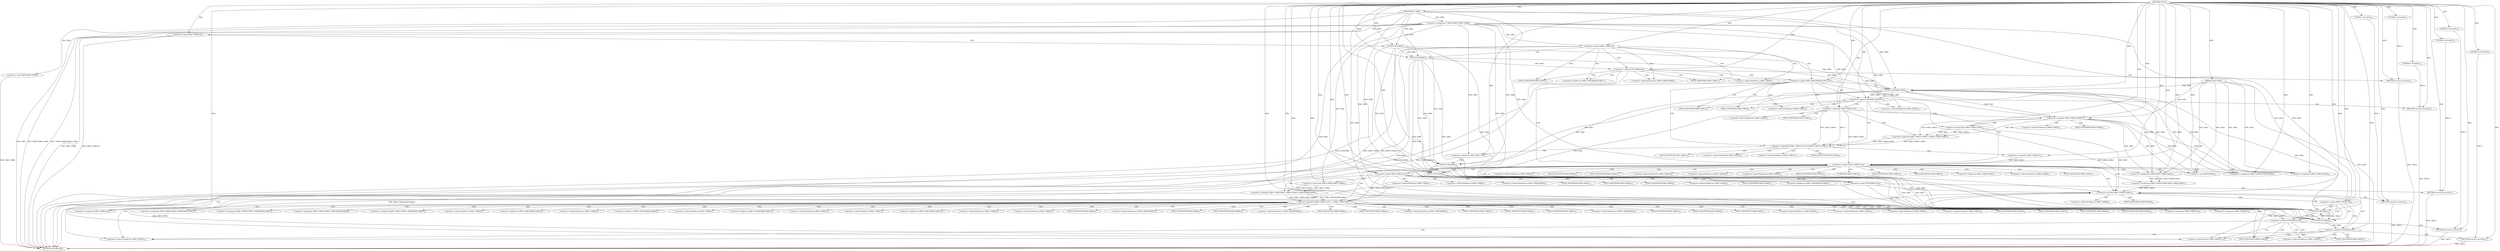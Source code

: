 digraph "FUN1" {  
"8" [label = <(METHOD,FUN1)<SUB>1</SUB>> ]
"256" [label = <(METHOD_RETURN,ANY)<SUB>1</SUB>> ]
"9" [label = <(PARAM,VAR1* VAR2)<SUB>1</SUB>> ]
"10" [label = <(PARAM,uint16 VAR3)<SUB>1</SUB>> ]
"13" [label = <(&lt;operator&gt;.assignment,* VAR5=(VAR4*)VAR2-&gt;VAR6)<SUB>3</SUB>> ]
"254" [label = <(RETURN,return(1);,return(1);)<SUB>62</SUB>> ]
"22" [label = <(&lt;operator&gt;.equals,VAR5-&gt;VAR8==0)<SUB>5</SUB>> ]
"31" [label = <(&lt;operator&gt;.equals,VAR5-&gt;VAR9==0)<SUB>7</SUB>> ]
"46" [label = <(&lt;operator&gt;.equals,VAR5-&gt;VAR10[VAR3].VAR11==0)<SUB>12</SUB>> ]
"66" [label = <(&lt;operator&gt;.logicalAnd,(VAR5-&gt;VAR14!=0) &amp;&amp; ((VAR5-&gt;VAR15!=VAR3) || (VA...)<SUB>21</SUB>> ]
"99" [label = <(&lt;operator&gt;.equals,VAR5-&gt;VAR14==0)<SUB>27</SUB>> ]
"219" [label = <(&lt;operator&gt;.lessThan,VAR5-&gt;VAR16&lt;VAR7)<SUB>46</SUB>> ]
"255" [label = <(LITERAL,1,return(1);)<SUB>62</SUB>> ]
"15" [label = <(&lt;operator&gt;.cast,(VAR4*)VAR2-&gt;VAR6)<SUB>3</SUB>> ]
"28" [label = <(FUN2,FUN2(VAR2))<SUB>6</SUB>> ]
"93" [label = <(&lt;operator&gt;.assignment,VAR5-&gt;VAR14=0)<SUB>25</SUB>> ]
"105" [label = <(&lt;operator&gt;.assignment,VAR5-&gt;VAR18=(VAR19)VAR3)<SUB>29</SUB>> ]
"112" [label = <(&lt;operator&gt;.assignment,VAR5-&gt;VAR15=VAR3)<SUB>30</SUB>> ]
"117" [label = <(&lt;operator&gt;.assignment,VAR5-&gt;VAR16=VAR3*VAR2-&gt;VAR20.VAR21)<SUB>31</SUB>> ]
"250" [label = <(&lt;operator&gt;.postIncrement,VAR5-&gt;VAR16++)<SUB>58</SUB>> ]
"38" [label = <(&lt;operator&gt;.equals,FUN3(VAR2)==0)<SUB>9</SUB>> ]
"57" [label = <(&lt;operator&gt;.equals,FUN4(VAR2,VAR3)==0)<SUB>14</SUB>> ]
"67" [label = <(&lt;operator&gt;.notEquals,VAR5-&gt;VAR14!=0)<SUB>21</SUB>> ]
"72" [label = <(&lt;operator&gt;.logicalOr,(VAR5-&gt;VAR15!=VAR3) || (VAR5-&gt;VAR16&gt;VAR7))<SUB>21</SUB>> ]
"85" [label = <(&lt;operator&gt;.notEquals,VAR5-&gt;VAR17!=0)<SUB>23</SUB>> ]
"129" [label = <(&lt;operator&gt;.logicalOr,(VAR5-&gt;VAR22==0) ||
		    (VAR5-&gt;VAR23-VAR5-&gt;VA...)<SUB>32</SUB>> ]
"211" [label = <(&lt;operator&gt;.equals,FUN7(VAR2)==0)<SUB>43</SUB>> ]
"226" [label = <(&lt;operator&gt;.equals,VAR5-&gt;VAR29==0)<SUB>48</SUB>> ]
"43" [label = <(RETURN,return(0);,return(0);)<SUB>10</SUB>> ]
"63" [label = <(RETURN,return(0);,return(0);)<SUB>15</SUB>> ]
"73" [label = <(&lt;operator&gt;.notEquals,VAR5-&gt;VAR15!=VAR3)<SUB>21</SUB>> ]
"78" [label = <(&lt;operator&gt;.greaterThan,VAR5-&gt;VAR16&gt;VAR7)<SUB>21</SUB>> ]
"91" [label = <(FUN6,FUN6(VAR2))<SUB>24</SUB>> ]
"109" [label = <(&lt;operator&gt;.cast,(VAR19)VAR3)<SUB>29</SUB>> ]
"121" [label = <(&lt;operator&gt;.multiplication,VAR3*VAR2-&gt;VAR20.VAR21)<SUB>31</SUB>> ]
"151" [label = <(&lt;operator&gt;.assignment,VAR5-&gt;VAR25=VAR5-&gt;VAR10[VAR3].VAR25)<SUB>35</SUB>> ]
"162" [label = <(&lt;operator&gt;.assignment,VAR5-&gt;VAR26=VAR5-&gt;VAR10[VAR3].VAR26)<SUB>36</SUB>> ]
"173" [label = <(&lt;operator&gt;.assignment,VAR5-&gt;VAR23=VAR5-&gt;VAR10[VAR3].VAR23)<SUB>37</SUB>> ]
"184" [label = <(&lt;operator&gt;.assignment,VAR5-&gt;VAR22=0)<SUB>38</SUB>> ]
"189" [label = <(&lt;operator&gt;.assignment,VAR5-&gt;VAR27=VAR5-&gt;VAR10[VAR3].VAR27)<SUB>39</SUB>> ]
"200" [label = <(&lt;operator&gt;.assignment,VAR5-&gt;VAR24=0)<SUB>40</SUB>> ]
"205" [label = <(&lt;operator&gt;.assignment,VAR5-&gt;VAR28=0)<SUB>41</SUB>> ]
"216" [label = <(RETURN,return(0);,return(0);)<SUB>44</SUB>> ]
"39" [label = <(FUN3,FUN3(VAR2))<SUB>9</SUB>> ]
"44" [label = <(LITERAL,0,return(0);)<SUB>10</SUB>> ]
"58" [label = <(FUN4,FUN4(VAR2,VAR3))<SUB>14</SUB>> ]
"64" [label = <(LITERAL,0,return(0);)<SUB>15</SUB>> ]
"130" [label = <(&lt;operator&gt;.equals,VAR5-&gt;VAR22==0)<SUB>32</SUB>> ]
"135" [label = <(&lt;operator&gt;.notEquals,VAR5-&gt;VAR23-VAR5-&gt;VAR24!=VAR5-&gt;VAR10[VAR3].VAR23)<SUB>33</SUB>> ]
"212" [label = <(FUN7,FUN7(VAR2))<SUB>43</SUB>> ]
"217" [label = <(LITERAL,0,return(0);)<SUB>44</SUB>> ]
"233" [label = <(&lt;operator&gt;.equals,FUN8(VAR2)==0)<SUB>50</SUB>> ]
"136" [label = <(&lt;operator&gt;.subtraction,VAR5-&gt;VAR23-VAR5-&gt;VAR24)<SUB>33</SUB>> ]
"238" [label = <(RETURN,return(0);,return(0);)<SUB>51</SUB>> ]
"243" [label = <(&lt;operator&gt;.equals,FUN9(VAR2)==0)<SUB>55</SUB>> ]
"234" [label = <(FUN8,FUN8(VAR2))<SUB>50</SUB>> ]
"239" [label = <(LITERAL,0,return(0);)<SUB>51</SUB>> ]
"248" [label = <(RETURN,return(0);,return(0);)<SUB>56</SUB>> ]
"244" [label = <(FUN9,FUN9(VAR2))<SUB>55</SUB>> ]
"249" [label = <(LITERAL,0,return(0);)<SUB>56</SUB>> ]
"47" [label = <(&lt;operator&gt;.fieldAccess,VAR5-&gt;VAR10[VAR3].VAR11)<SUB>12</SUB>> ]
"100" [label = <(&lt;operator&gt;.indirectFieldAccess,VAR5-&gt;VAR14)<SUB>27</SUB>> ]
"220" [label = <(&lt;operator&gt;.indirectFieldAccess,VAR5-&gt;VAR16)<SUB>46</SUB>> ]
"48" [label = <(&lt;operator&gt;.indirectIndexAccess,VAR5-&gt;VAR10[VAR3])<SUB>12</SUB>> ]
"53" [label = <(FIELD_IDENTIFIER,VAR11,VAR11)<SUB>12</SUB>> ]
"68" [label = <(&lt;operator&gt;.indirectFieldAccess,VAR5-&gt;VAR14)<SUB>21</SUB>> ]
"94" [label = <(&lt;operator&gt;.indirectFieldAccess,VAR5-&gt;VAR14)<SUB>25</SUB>> ]
"102" [label = <(FIELD_IDENTIFIER,VAR14,VAR14)<SUB>27</SUB>> ]
"106" [label = <(&lt;operator&gt;.indirectFieldAccess,VAR5-&gt;VAR18)<SUB>29</SUB>> ]
"113" [label = <(&lt;operator&gt;.indirectFieldAccess,VAR5-&gt;VAR15)<SUB>30</SUB>> ]
"118" [label = <(&lt;operator&gt;.indirectFieldAccess,VAR5-&gt;VAR16)<SUB>31</SUB>> ]
"222" [label = <(FIELD_IDENTIFIER,VAR16,VAR16)<SUB>46</SUB>> ]
"251" [label = <(&lt;operator&gt;.indirectFieldAccess,VAR5-&gt;VAR16)<SUB>58</SUB>> ]
"49" [label = <(&lt;operator&gt;.indirectFieldAccess,VAR5-&gt;VAR10)<SUB>12</SUB>> ]
"70" [label = <(FIELD_IDENTIFIER,VAR14,VAR14)<SUB>21</SUB>> ]
"74" [label = <(&lt;operator&gt;.indirectFieldAccess,VAR5-&gt;VAR15)<SUB>21</SUB>> ]
"79" [label = <(&lt;operator&gt;.indirectFieldAccess,VAR5-&gt;VAR16)<SUB>21</SUB>> ]
"86" [label = <(&lt;operator&gt;.indirectFieldAccess,VAR5-&gt;VAR17)<SUB>23</SUB>> ]
"96" [label = <(FIELD_IDENTIFIER,VAR14,VAR14)<SUB>25</SUB>> ]
"108" [label = <(FIELD_IDENTIFIER,VAR18,VAR18)<SUB>29</SUB>> ]
"110" [label = <(UNKNOWN,VAR19,VAR19)<SUB>29</SUB>> ]
"115" [label = <(FIELD_IDENTIFIER,VAR15,VAR15)<SUB>30</SUB>> ]
"120" [label = <(FIELD_IDENTIFIER,VAR16,VAR16)<SUB>31</SUB>> ]
"123" [label = <(&lt;operator&gt;.fieldAccess,VAR2-&gt;VAR20.VAR21)<SUB>31</SUB>> ]
"227" [label = <(&lt;operator&gt;.indirectFieldAccess,VAR5-&gt;VAR29)<SUB>48</SUB>> ]
"253" [label = <(FIELD_IDENTIFIER,VAR16,VAR16)<SUB>58</SUB>> ]
"51" [label = <(FIELD_IDENTIFIER,VAR10,VAR10)<SUB>12</SUB>> ]
"76" [label = <(FIELD_IDENTIFIER,VAR15,VAR15)<SUB>21</SUB>> ]
"81" [label = <(FIELD_IDENTIFIER,VAR16,VAR16)<SUB>21</SUB>> ]
"88" [label = <(FIELD_IDENTIFIER,VAR17,VAR17)<SUB>23</SUB>> ]
"124" [label = <(&lt;operator&gt;.indirectFieldAccess,VAR2-&gt;VAR20)<SUB>31</SUB>> ]
"127" [label = <(FIELD_IDENTIFIER,VAR21,VAR21)<SUB>31</SUB>> ]
"131" [label = <(&lt;operator&gt;.indirectFieldAccess,VAR5-&gt;VAR22)<SUB>32</SUB>> ]
"143" [label = <(&lt;operator&gt;.fieldAccess,VAR5-&gt;VAR10[VAR3].VAR23)<SUB>33</SUB>> ]
"152" [label = <(&lt;operator&gt;.indirectFieldAccess,VAR5-&gt;VAR25)<SUB>35</SUB>> ]
"155" [label = <(&lt;operator&gt;.fieldAccess,VAR5-&gt;VAR10[VAR3].VAR25)<SUB>35</SUB>> ]
"163" [label = <(&lt;operator&gt;.indirectFieldAccess,VAR5-&gt;VAR26)<SUB>36</SUB>> ]
"166" [label = <(&lt;operator&gt;.fieldAccess,VAR5-&gt;VAR10[VAR3].VAR26)<SUB>36</SUB>> ]
"174" [label = <(&lt;operator&gt;.indirectFieldAccess,VAR5-&gt;VAR23)<SUB>37</SUB>> ]
"177" [label = <(&lt;operator&gt;.fieldAccess,VAR5-&gt;VAR10[VAR3].VAR23)<SUB>37</SUB>> ]
"185" [label = <(&lt;operator&gt;.indirectFieldAccess,VAR5-&gt;VAR22)<SUB>38</SUB>> ]
"190" [label = <(&lt;operator&gt;.indirectFieldAccess,VAR5-&gt;VAR27)<SUB>39</SUB>> ]
"193" [label = <(&lt;operator&gt;.fieldAccess,VAR5-&gt;VAR10[VAR3].VAR27)<SUB>39</SUB>> ]
"201" [label = <(&lt;operator&gt;.indirectFieldAccess,VAR5-&gt;VAR24)<SUB>40</SUB>> ]
"206" [label = <(&lt;operator&gt;.indirectFieldAccess,VAR5-&gt;VAR28)<SUB>41</SUB>> ]
"229" [label = <(FIELD_IDENTIFIER,VAR29,VAR29)<SUB>48</SUB>> ]
"126" [label = <(FIELD_IDENTIFIER,VAR20,VAR20)<SUB>31</SUB>> ]
"133" [label = <(FIELD_IDENTIFIER,VAR22,VAR22)<SUB>32</SUB>> ]
"137" [label = <(&lt;operator&gt;.indirectFieldAccess,VAR5-&gt;VAR23)<SUB>33</SUB>> ]
"140" [label = <(&lt;operator&gt;.indirectFieldAccess,VAR5-&gt;VAR24)<SUB>33</SUB>> ]
"144" [label = <(&lt;operator&gt;.indirectIndexAccess,VAR5-&gt;VAR10[VAR3])<SUB>33</SUB>> ]
"149" [label = <(FIELD_IDENTIFIER,VAR23,VAR23)<SUB>33</SUB>> ]
"154" [label = <(FIELD_IDENTIFIER,VAR25,VAR25)<SUB>35</SUB>> ]
"156" [label = <(&lt;operator&gt;.indirectIndexAccess,VAR5-&gt;VAR10[VAR3])<SUB>35</SUB>> ]
"161" [label = <(FIELD_IDENTIFIER,VAR25,VAR25)<SUB>35</SUB>> ]
"165" [label = <(FIELD_IDENTIFIER,VAR26,VAR26)<SUB>36</SUB>> ]
"167" [label = <(&lt;operator&gt;.indirectIndexAccess,VAR5-&gt;VAR10[VAR3])<SUB>36</SUB>> ]
"172" [label = <(FIELD_IDENTIFIER,VAR26,VAR26)<SUB>36</SUB>> ]
"176" [label = <(FIELD_IDENTIFIER,VAR23,VAR23)<SUB>37</SUB>> ]
"178" [label = <(&lt;operator&gt;.indirectIndexAccess,VAR5-&gt;VAR10[VAR3])<SUB>37</SUB>> ]
"183" [label = <(FIELD_IDENTIFIER,VAR23,VAR23)<SUB>37</SUB>> ]
"187" [label = <(FIELD_IDENTIFIER,VAR22,VAR22)<SUB>38</SUB>> ]
"192" [label = <(FIELD_IDENTIFIER,VAR27,VAR27)<SUB>39</SUB>> ]
"194" [label = <(&lt;operator&gt;.indirectIndexAccess,VAR5-&gt;VAR10[VAR3])<SUB>39</SUB>> ]
"199" [label = <(FIELD_IDENTIFIER,VAR27,VAR27)<SUB>39</SUB>> ]
"203" [label = <(FIELD_IDENTIFIER,VAR24,VAR24)<SUB>40</SUB>> ]
"208" [label = <(FIELD_IDENTIFIER,VAR28,VAR28)<SUB>41</SUB>> ]
"139" [label = <(FIELD_IDENTIFIER,VAR23,VAR23)<SUB>33</SUB>> ]
"142" [label = <(FIELD_IDENTIFIER,VAR24,VAR24)<SUB>33</SUB>> ]
"145" [label = <(&lt;operator&gt;.indirectFieldAccess,VAR5-&gt;VAR10)<SUB>33</SUB>> ]
"157" [label = <(&lt;operator&gt;.indirectFieldAccess,VAR5-&gt;VAR10)<SUB>35</SUB>> ]
"168" [label = <(&lt;operator&gt;.indirectFieldAccess,VAR5-&gt;VAR10)<SUB>36</SUB>> ]
"179" [label = <(&lt;operator&gt;.indirectFieldAccess,VAR5-&gt;VAR10)<SUB>37</SUB>> ]
"195" [label = <(&lt;operator&gt;.indirectFieldAccess,VAR5-&gt;VAR10)<SUB>39</SUB>> ]
"147" [label = <(FIELD_IDENTIFIER,VAR10,VAR10)<SUB>33</SUB>> ]
"159" [label = <(FIELD_IDENTIFIER,VAR10,VAR10)<SUB>35</SUB>> ]
"170" [label = <(FIELD_IDENTIFIER,VAR10,VAR10)<SUB>36</SUB>> ]
"181" [label = <(FIELD_IDENTIFIER,VAR10,VAR10)<SUB>37</SUB>> ]
"197" [label = <(FIELD_IDENTIFIER,VAR10,VAR10)<SUB>39</SUB>> ]
  "248" -> "256"  [ label = "DDG: &lt;RET&gt;"] 
  "238" -> "256"  [ label = "DDG: &lt;RET&gt;"] 
  "254" -> "256"  [ label = "DDG: &lt;RET&gt;"] 
  "216" -> "256"  [ label = "DDG: &lt;RET&gt;"] 
  "63" -> "256"  [ label = "DDG: &lt;RET&gt;"] 
  "43" -> "256"  [ label = "DDG: &lt;RET&gt;"] 
  "10" -> "256"  [ label = "DDG: VAR3"] 
  "13" -> "256"  [ label = "DDG: VAR5"] 
  "15" -> "256"  [ label = "DDG: VAR2-&gt;VAR6"] 
  "13" -> "256"  [ label = "DDG: (VAR4*)VAR2-&gt;VAR6"] 
  "13" -> "256"  [ label = "DDG: * VAR5=(VAR4*)VAR2-&gt;VAR6"] 
  "22" -> "256"  [ label = "DDG: VAR5-&gt;VAR8"] 
  "22" -> "256"  [ label = "DDG: VAR5-&gt;VAR8==0"] 
  "28" -> "256"  [ label = "DDG: FUN2(VAR2)"] 
  "31" -> "256"  [ label = "DDG: VAR5-&gt;VAR9"] 
  "31" -> "256"  [ label = "DDG: VAR5-&gt;VAR9==0"] 
  "39" -> "256"  [ label = "DDG: VAR2"] 
  "38" -> "256"  [ label = "DDG: FUN3(VAR2)"] 
  "38" -> "256"  [ label = "DDG: FUN3(VAR2)==0"] 
  "8" -> "9"  [ label = "DDG: "] 
  "8" -> "10"  [ label = "DDG: "] 
  "9" -> "13"  [ label = "DDG: VAR2"] 
  "255" -> "254"  [ label = "DDG: 1"] 
  "8" -> "254"  [ label = "DDG: "] 
  "8" -> "255"  [ label = "DDG: "] 
  "9" -> "15"  [ label = "DDG: VAR2"] 
  "13" -> "22"  [ label = "DDG: VAR5"] 
  "8" -> "22"  [ label = "DDG: "] 
  "13" -> "31"  [ label = "DDG: VAR5"] 
  "8" -> "31"  [ label = "DDG: "] 
  "8" -> "46"  [ label = "DDG: "] 
  "67" -> "66"  [ label = "DDG: VAR5-&gt;VAR14"] 
  "67" -> "66"  [ label = "DDG: 0"] 
  "72" -> "66"  [ label = "DDG: VAR5-&gt;VAR15!=VAR3"] 
  "72" -> "66"  [ label = "DDG: VAR5-&gt;VAR16&gt;VAR7"] 
  "8" -> "93"  [ label = "DDG: "] 
  "13" -> "99"  [ label = "DDG: VAR5"] 
  "67" -> "99"  [ label = "DDG: VAR5-&gt;VAR14"] 
  "93" -> "99"  [ label = "DDG: VAR5-&gt;VAR14"] 
  "8" -> "99"  [ label = "DDG: "] 
  "10" -> "105"  [ label = "DDG: VAR3"] 
  "58" -> "105"  [ label = "DDG: VAR3"] 
  "73" -> "105"  [ label = "DDG: VAR3"] 
  "8" -> "105"  [ label = "DDG: "] 
  "8" -> "112"  [ label = "DDG: "] 
  "10" -> "112"  [ label = "DDG: VAR3"] 
  "58" -> "112"  [ label = "DDG: VAR3"] 
  "73" -> "112"  [ label = "DDG: VAR3"] 
  "121" -> "117"  [ label = "DDG: VAR3"] 
  "121" -> "117"  [ label = "DDG: VAR2-&gt;VAR20.VAR21"] 
  "13" -> "219"  [ label = "DDG: VAR5"] 
  "78" -> "219"  [ label = "DDG: VAR5-&gt;VAR16"] 
  "117" -> "219"  [ label = "DDG: VAR5-&gt;VAR16"] 
  "250" -> "219"  [ label = "DDG: VAR5-&gt;VAR16"] 
  "78" -> "219"  [ label = "DDG: VAR7"] 
  "8" -> "219"  [ label = "DDG: "] 
  "9" -> "28"  [ label = "DDG: VAR2"] 
  "8" -> "28"  [ label = "DDG: "] 
  "13" -> "67"  [ label = "DDG: VAR5"] 
  "8" -> "67"  [ label = "DDG: "] 
  "73" -> "72"  [ label = "DDG: VAR5-&gt;VAR15"] 
  "73" -> "72"  [ label = "DDG: VAR3"] 
  "78" -> "72"  [ label = "DDG: VAR5-&gt;VAR16"] 
  "78" -> "72"  [ label = "DDG: VAR7"] 
  "13" -> "250"  [ label = "DDG: VAR5"] 
  "219" -> "250"  [ label = "DDG: VAR5-&gt;VAR16"] 
  "39" -> "38"  [ label = "DDG: VAR2"] 
  "8" -> "38"  [ label = "DDG: "] 
  "44" -> "43"  [ label = "DDG: 0"] 
  "8" -> "43"  [ label = "DDG: "] 
  "58" -> "57"  [ label = "DDG: VAR2"] 
  "58" -> "57"  [ label = "DDG: VAR3"] 
  "8" -> "57"  [ label = "DDG: "] 
  "64" -> "63"  [ label = "DDG: 0"] 
  "8" -> "63"  [ label = "DDG: "] 
  "13" -> "73"  [ label = "DDG: VAR5"] 
  "10" -> "73"  [ label = "DDG: VAR3"] 
  "58" -> "73"  [ label = "DDG: VAR3"] 
  "8" -> "73"  [ label = "DDG: "] 
  "13" -> "78"  [ label = "DDG: VAR5"] 
  "8" -> "78"  [ label = "DDG: "] 
  "13" -> "85"  [ label = "DDG: VAR5"] 
  "8" -> "85"  [ label = "DDG: "] 
  "10" -> "109"  [ label = "DDG: VAR3"] 
  "58" -> "109"  [ label = "DDG: VAR3"] 
  "73" -> "109"  [ label = "DDG: VAR3"] 
  "8" -> "109"  [ label = "DDG: "] 
  "8" -> "121"  [ label = "DDG: "] 
  "10" -> "121"  [ label = "DDG: VAR3"] 
  "58" -> "121"  [ label = "DDG: VAR3"] 
  "73" -> "121"  [ label = "DDG: VAR3"] 
  "130" -> "129"  [ label = "DDG: VAR5-&gt;VAR22"] 
  "130" -> "129"  [ label = "DDG: 0"] 
  "135" -> "129"  [ label = "DDG: VAR5-&gt;VAR23-VAR5-&gt;VAR24"] 
  "135" -> "129"  [ label = "DDG: VAR5-&gt;VAR10[VAR3].VAR23"] 
  "135" -> "173"  [ label = "DDG: VAR5-&gt;VAR10[VAR3].VAR23"] 
  "8" -> "184"  [ label = "DDG: "] 
  "8" -> "200"  [ label = "DDG: "] 
  "8" -> "205"  [ label = "DDG: "] 
  "212" -> "211"  [ label = "DDG: VAR2"] 
  "8" -> "211"  [ label = "DDG: "] 
  "217" -> "216"  [ label = "DDG: 0"] 
  "8" -> "216"  [ label = "DDG: "] 
  "13" -> "226"  [ label = "DDG: VAR5"] 
  "8" -> "226"  [ label = "DDG: "] 
  "9" -> "39"  [ label = "DDG: VAR2"] 
  "28" -> "39"  [ label = "DDG: VAR2"] 
  "8" -> "39"  [ label = "DDG: "] 
  "8" -> "44"  [ label = "DDG: "] 
  "9" -> "58"  [ label = "DDG: VAR2"] 
  "28" -> "58"  [ label = "DDG: VAR2"] 
  "39" -> "58"  [ label = "DDG: VAR2"] 
  "8" -> "58"  [ label = "DDG: "] 
  "10" -> "58"  [ label = "DDG: VAR3"] 
  "8" -> "64"  [ label = "DDG: "] 
  "9" -> "91"  [ label = "DDG: VAR2"] 
  "28" -> "91"  [ label = "DDG: VAR2"] 
  "39" -> "91"  [ label = "DDG: VAR2"] 
  "58" -> "91"  [ label = "DDG: VAR2"] 
  "8" -> "91"  [ label = "DDG: "] 
  "13" -> "130"  [ label = "DDG: VAR5"] 
  "8" -> "130"  [ label = "DDG: "] 
  "136" -> "135"  [ label = "DDG: VAR5-&gt;VAR23"] 
  "136" -> "135"  [ label = "DDG: VAR5-&gt;VAR24"] 
  "9" -> "212"  [ label = "DDG: VAR2"] 
  "28" -> "212"  [ label = "DDG: VAR2"] 
  "39" -> "212"  [ label = "DDG: VAR2"] 
  "58" -> "212"  [ label = "DDG: VAR2"] 
  "91" -> "212"  [ label = "DDG: VAR2"] 
  "8" -> "212"  [ label = "DDG: "] 
  "8" -> "217"  [ label = "DDG: "] 
  "13" -> "136"  [ label = "DDG: VAR5"] 
  "234" -> "233"  [ label = "DDG: VAR2"] 
  "8" -> "233"  [ label = "DDG: "] 
  "239" -> "238"  [ label = "DDG: 0"] 
  "8" -> "238"  [ label = "DDG: "] 
  "9" -> "234"  [ label = "DDG: VAR2"] 
  "28" -> "234"  [ label = "DDG: VAR2"] 
  "39" -> "234"  [ label = "DDG: VAR2"] 
  "58" -> "234"  [ label = "DDG: VAR2"] 
  "91" -> "234"  [ label = "DDG: VAR2"] 
  "212" -> "234"  [ label = "DDG: VAR2"] 
  "244" -> "234"  [ label = "DDG: VAR2"] 
  "8" -> "234"  [ label = "DDG: "] 
  "8" -> "239"  [ label = "DDG: "] 
  "244" -> "243"  [ label = "DDG: VAR2"] 
  "8" -> "243"  [ label = "DDG: "] 
  "249" -> "248"  [ label = "DDG: 0"] 
  "8" -> "248"  [ label = "DDG: "] 
  "9" -> "244"  [ label = "DDG: VAR2"] 
  "28" -> "244"  [ label = "DDG: VAR2"] 
  "39" -> "244"  [ label = "DDG: VAR2"] 
  "58" -> "244"  [ label = "DDG: VAR2"] 
  "91" -> "244"  [ label = "DDG: VAR2"] 
  "212" -> "244"  [ label = "DDG: VAR2"] 
  "234" -> "244"  [ label = "DDG: VAR2"] 
  "8" -> "244"  [ label = "DDG: "] 
  "8" -> "249"  [ label = "DDG: "] 
  "22" -> "28"  [ label = "CDG: "] 
  "31" -> "38"  [ label = "CDG: "] 
  "31" -> "48"  [ label = "CDG: "] 
  "31" -> "49"  [ label = "CDG: "] 
  "31" -> "53"  [ label = "CDG: "] 
  "31" -> "39"  [ label = "CDG: "] 
  "31" -> "51"  [ label = "CDG: "] 
  "31" -> "47"  [ label = "CDG: "] 
  "31" -> "46"  [ label = "CDG: "] 
  "46" -> "68"  [ label = "CDG: "] 
  "46" -> "102"  [ label = "CDG: "] 
  "46" -> "100"  [ label = "CDG: "] 
  "46" -> "70"  [ label = "CDG: "] 
  "46" -> "66"  [ label = "CDG: "] 
  "46" -> "57"  [ label = "CDG: "] 
  "46" -> "67"  [ label = "CDG: "] 
  "46" -> "58"  [ label = "CDG: "] 
  "46" -> "99"  [ label = "CDG: "] 
  "66" -> "93"  [ label = "CDG: "] 
  "66" -> "88"  [ label = "CDG: "] 
  "66" -> "86"  [ label = "CDG: "] 
  "66" -> "94"  [ label = "CDG: "] 
  "66" -> "96"  [ label = "CDG: "] 
  "66" -> "85"  [ label = "CDG: "] 
  "99" -> "120"  [ label = "CDG: "] 
  "99" -> "112"  [ label = "CDG: "] 
  "99" -> "129"  [ label = "CDG: "] 
  "99" -> "118"  [ label = "CDG: "] 
  "99" -> "127"  [ label = "CDG: "] 
  "99" -> "108"  [ label = "CDG: "] 
  "99" -> "123"  [ label = "CDG: "] 
  "99" -> "117"  [ label = "CDG: "] 
  "99" -> "222"  [ label = "CDG: "] 
  "99" -> "109"  [ label = "CDG: "] 
  "99" -> "133"  [ label = "CDG: "] 
  "99" -> "115"  [ label = "CDG: "] 
  "99" -> "113"  [ label = "CDG: "] 
  "99" -> "131"  [ label = "CDG: "] 
  "99" -> "121"  [ label = "CDG: "] 
  "99" -> "212"  [ label = "CDG: "] 
  "99" -> "130"  [ label = "CDG: "] 
  "99" -> "106"  [ label = "CDG: "] 
  "99" -> "220"  [ label = "CDG: "] 
  "99" -> "126"  [ label = "CDG: "] 
  "99" -> "105"  [ label = "CDG: "] 
  "99" -> "211"  [ label = "CDG: "] 
  "99" -> "110"  [ label = "CDG: "] 
  "99" -> "124"  [ label = "CDG: "] 
  "99" -> "219"  [ label = "CDG: "] 
  "219" -> "226"  [ label = "CDG: "] 
  "219" -> "254"  [ label = "CDG: "] 
  "219" -> "229"  [ label = "CDG: "] 
  "219" -> "227"  [ label = "CDG: "] 
  "67" -> "74"  [ label = "CDG: "] 
  "67" -> "76"  [ label = "CDG: "] 
  "67" -> "72"  [ label = "CDG: "] 
  "67" -> "73"  [ label = "CDG: "] 
  "38" -> "48"  [ label = "CDG: "] 
  "38" -> "49"  [ label = "CDG: "] 
  "38" -> "53"  [ label = "CDG: "] 
  "38" -> "51"  [ label = "CDG: "] 
  "38" -> "43"  [ label = "CDG: "] 
  "38" -> "47"  [ label = "CDG: "] 
  "38" -> "46"  [ label = "CDG: "] 
  "57" -> "68"  [ label = "CDG: "] 
  "57" -> "102"  [ label = "CDG: "] 
  "57" -> "100"  [ label = "CDG: "] 
  "57" -> "70"  [ label = "CDG: "] 
  "57" -> "66"  [ label = "CDG: "] 
  "57" -> "67"  [ label = "CDG: "] 
  "57" -> "99"  [ label = "CDG: "] 
  "57" -> "63"  [ label = "CDG: "] 
  "73" -> "81"  [ label = "CDG: "] 
  "73" -> "79"  [ label = "CDG: "] 
  "73" -> "78"  [ label = "CDG: "] 
  "85" -> "91"  [ label = "CDG: "] 
  "129" -> "167"  [ label = "CDG: "] 
  "129" -> "192"  [ label = "CDG: "] 
  "129" -> "154"  [ label = "CDG: "] 
  "129" -> "161"  [ label = "CDG: "] 
  "129" -> "163"  [ label = "CDG: "] 
  "129" -> "162"  [ label = "CDG: "] 
  "129" -> "168"  [ label = "CDG: "] 
  "129" -> "170"  [ label = "CDG: "] 
  "129" -> "206"  [ label = "CDG: "] 
  "129" -> "181"  [ label = "CDG: "] 
  "129" -> "208"  [ label = "CDG: "] 
  "129" -> "195"  [ label = "CDG: "] 
  "129" -> "190"  [ label = "CDG: "] 
  "129" -> "184"  [ label = "CDG: "] 
  "129" -> "152"  [ label = "CDG: "] 
  "129" -> "174"  [ label = "CDG: "] 
  "129" -> "194"  [ label = "CDG: "] 
  "129" -> "201"  [ label = "CDG: "] 
  "129" -> "200"  [ label = "CDG: "] 
  "129" -> "159"  [ label = "CDG: "] 
  "129" -> "176"  [ label = "CDG: "] 
  "129" -> "199"  [ label = "CDG: "] 
  "129" -> "177"  [ label = "CDG: "] 
  "129" -> "172"  [ label = "CDG: "] 
  "129" -> "179"  [ label = "CDG: "] 
  "129" -> "178"  [ label = "CDG: "] 
  "129" -> "185"  [ label = "CDG: "] 
  "129" -> "151"  [ label = "CDG: "] 
  "129" -> "197"  [ label = "CDG: "] 
  "129" -> "189"  [ label = "CDG: "] 
  "129" -> "187"  [ label = "CDG: "] 
  "129" -> "173"  [ label = "CDG: "] 
  "129" -> "155"  [ label = "CDG: "] 
  "129" -> "205"  [ label = "CDG: "] 
  "129" -> "183"  [ label = "CDG: "] 
  "129" -> "193"  [ label = "CDG: "] 
  "129" -> "166"  [ label = "CDG: "] 
  "129" -> "157"  [ label = "CDG: "] 
  "129" -> "165"  [ label = "CDG: "] 
  "129" -> "203"  [ label = "CDG: "] 
  "129" -> "156"  [ label = "CDG: "] 
  "211" -> "216"  [ label = "CDG: "] 
  "211" -> "222"  [ label = "CDG: "] 
  "211" -> "220"  [ label = "CDG: "] 
  "211" -> "219"  [ label = "CDG: "] 
  "226" -> "243"  [ label = "CDG: "] 
  "226" -> "244"  [ label = "CDG: "] 
  "226" -> "233"  [ label = "CDG: "] 
  "226" -> "234"  [ label = "CDG: "] 
  "130" -> "136"  [ label = "CDG: "] 
  "130" -> "140"  [ label = "CDG: "] 
  "130" -> "147"  [ label = "CDG: "] 
  "130" -> "135"  [ label = "CDG: "] 
  "130" -> "145"  [ label = "CDG: "] 
  "130" -> "149"  [ label = "CDG: "] 
  "130" -> "144"  [ label = "CDG: "] 
  "130" -> "137"  [ label = "CDG: "] 
  "130" -> "139"  [ label = "CDG: "] 
  "130" -> "142"  [ label = "CDG: "] 
  "130" -> "143"  [ label = "CDG: "] 
  "233" -> "238"  [ label = "CDG: "] 
  "233" -> "253"  [ label = "CDG: "] 
  "233" -> "222"  [ label = "CDG: "] 
  "233" -> "251"  [ label = "CDG: "] 
  "233" -> "220"  [ label = "CDG: "] 
  "233" -> "250"  [ label = "CDG: "] 
  "233" -> "219"  [ label = "CDG: "] 
  "243" -> "253"  [ label = "CDG: "] 
  "243" -> "222"  [ label = "CDG: "] 
  "243" -> "251"  [ label = "CDG: "] 
  "243" -> "220"  [ label = "CDG: "] 
  "243" -> "248"  [ label = "CDG: "] 
  "243" -> "250"  [ label = "CDG: "] 
  "243" -> "219"  [ label = "CDG: "] 
}
